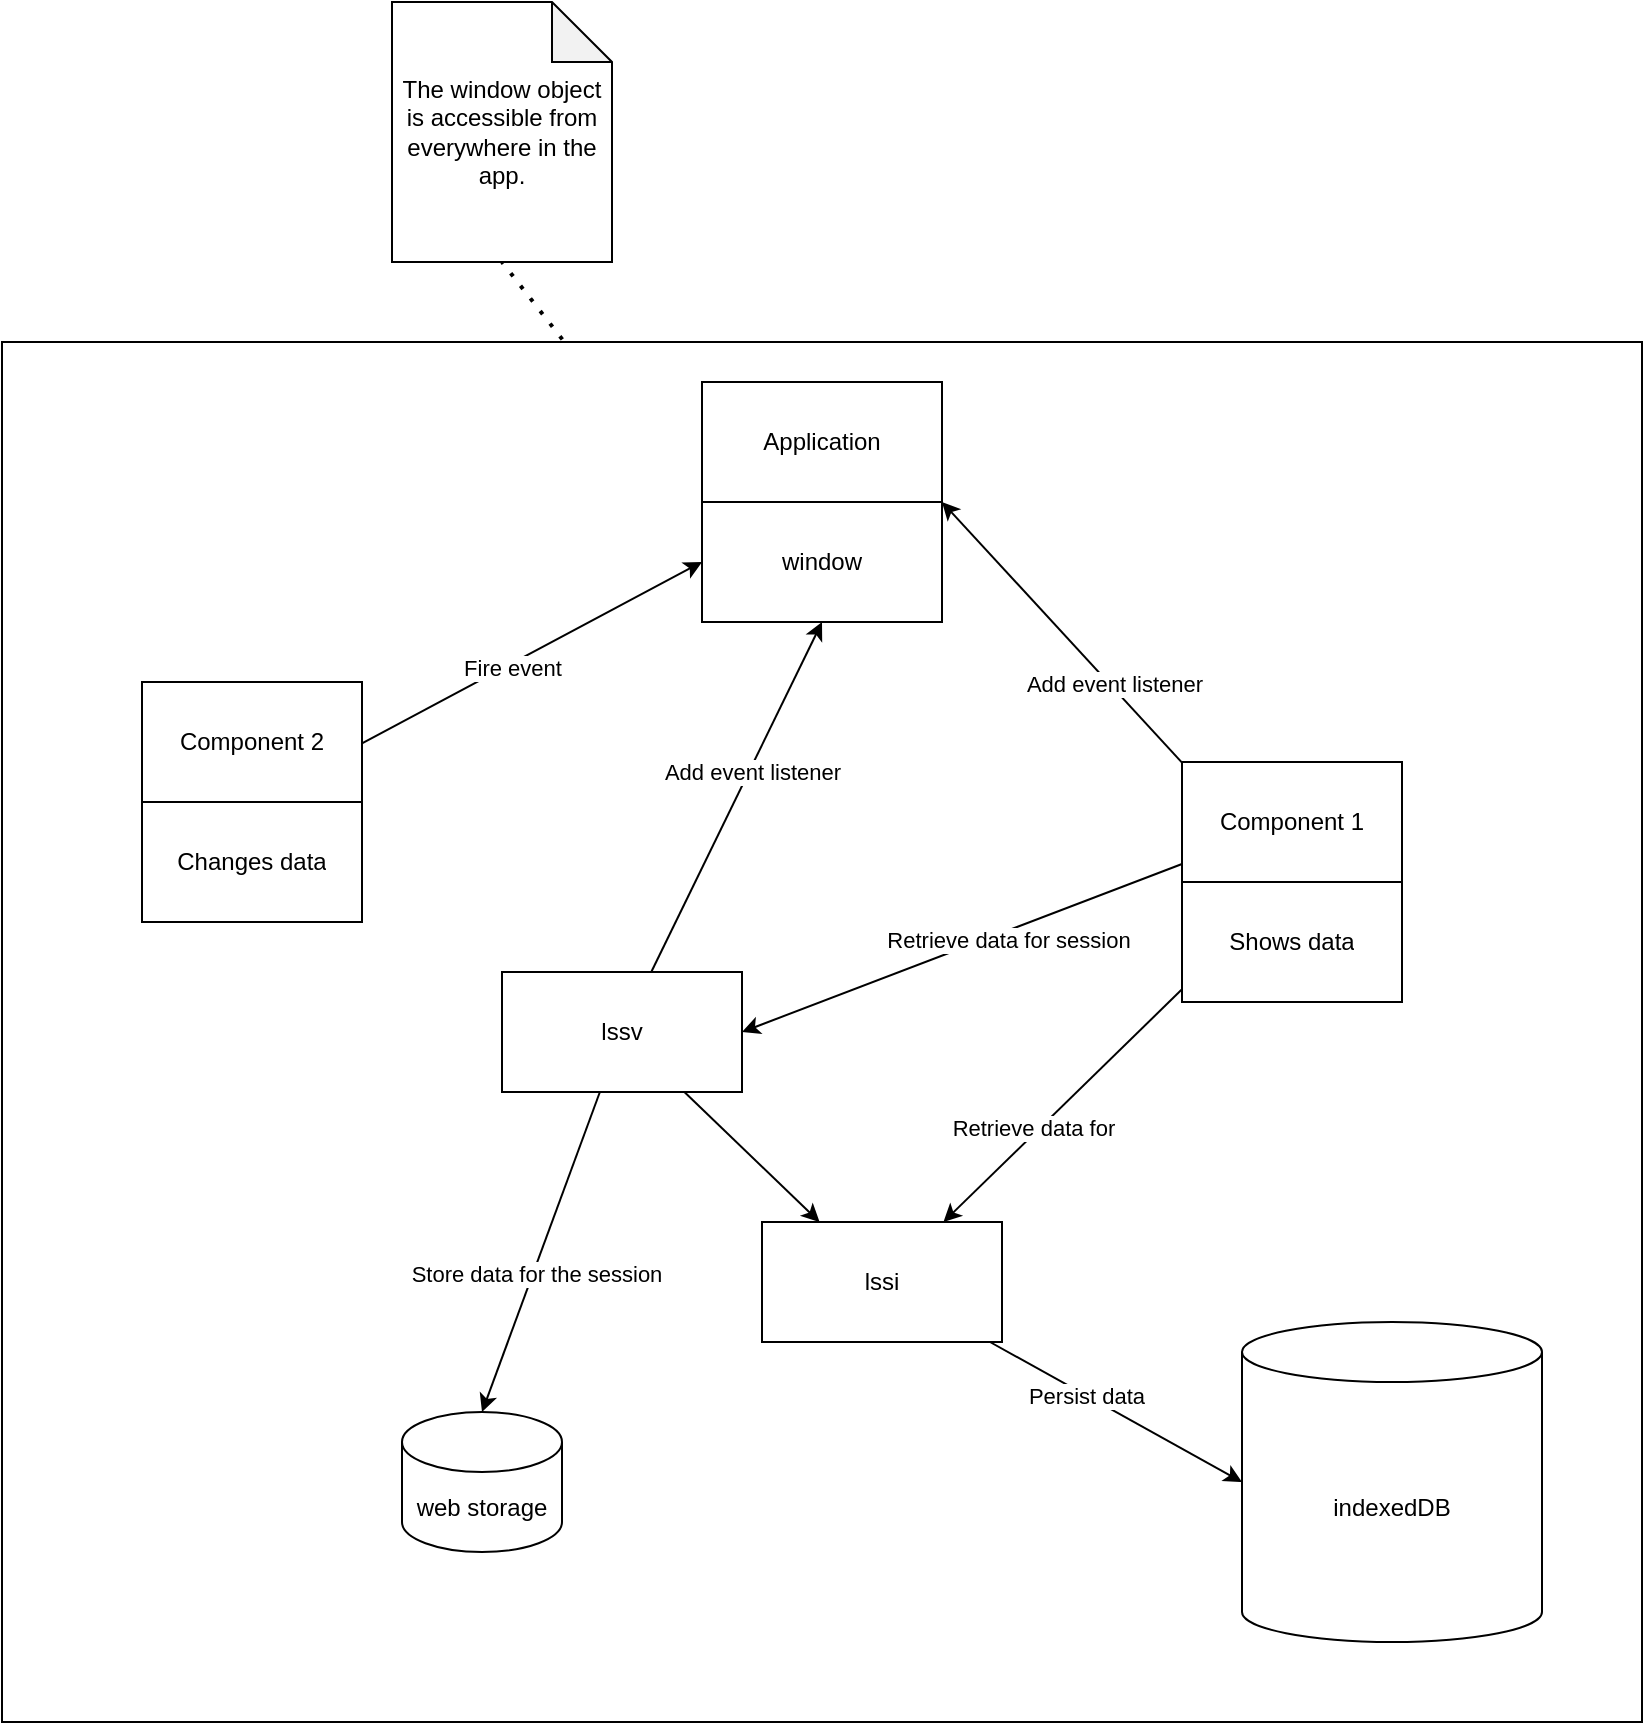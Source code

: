 <mxfile>
    <diagram id="lq0VCVBOWjCM7iQNPhut" name="Page-1">
        <mxGraphModel dx="1051" dy="515" grid="1" gridSize="10" guides="1" tooltips="1" connect="1" arrows="1" fold="1" page="1" pageScale="1" pageWidth="850" pageHeight="1100" math="0" shadow="0">
            <root>
                <mxCell id="0"/>
                <mxCell id="1" parent="0"/>
                <mxCell id="29" value="" style="endArrow=none;dashed=1;html=1;dashPattern=1 3;strokeWidth=2;exitX=-0.008;exitY=0.117;exitDx=0;exitDy=0;exitPerimeter=0;entryX=0.5;entryY=1;entryDx=0;entryDy=0;entryPerimeter=0;" parent="1" source="27" target="30" edge="1">
                    <mxGeometry width="50" height="50" relative="1" as="geometry">
                        <mxPoint x="480" y="110" as="sourcePoint"/>
                        <mxPoint x="530" y="60" as="targetPoint"/>
                    </mxGeometry>
                </mxCell>
                <mxCell id="30" value="The window object is accessible from everywhere in the app." style="shape=note;whiteSpace=wrap;html=1;backgroundOutline=1;darkOpacity=0.05;" parent="1" vertex="1">
                    <mxGeometry x="425" y="60" width="110" height="130" as="geometry"/>
                </mxCell>
                <mxCell id="32" value="" style="group" parent="1" vertex="1" connectable="0">
                    <mxGeometry x="230" y="230" width="820" height="690" as="geometry"/>
                </mxCell>
                <mxCell id="34" value="" style="group" parent="32" vertex="1" connectable="0">
                    <mxGeometry width="820" height="690" as="geometry"/>
                </mxCell>
                <mxCell id="2" value="" style="rounded=0;whiteSpace=wrap;html=1;" parent="34" vertex="1">
                    <mxGeometry width="820" height="690" as="geometry"/>
                </mxCell>
                <mxCell id="51" style="edgeStyle=none;html=1;" parent="34" source="14" target="38" edge="1">
                    <mxGeometry relative="1" as="geometry"/>
                </mxCell>
                <mxCell id="52" value="Retrieve data for&amp;nbsp;" style="edgeLabel;html=1;align=center;verticalAlign=middle;resizable=0;points=[];" parent="51" vertex="1" connectable="0">
                    <mxGeometry x="0.21" y="-2" relative="1" as="geometry">
                        <mxPoint as="offset"/>
                    </mxGeometry>
                </mxCell>
                <mxCell id="53" style="edgeStyle=none;html=1;entryX=1;entryY=1;entryDx=0;entryDy=0;" edge="1" parent="34" source="14" target="26">
                    <mxGeometry relative="1" as="geometry"/>
                </mxCell>
                <mxCell id="55" value="Add event listener" style="edgeLabel;html=1;align=center;verticalAlign=middle;resizable=0;points=[];" vertex="1" connectable="0" parent="53">
                    <mxGeometry x="-0.405" y="-2" relative="1" as="geometry">
                        <mxPoint as="offset"/>
                    </mxGeometry>
                </mxCell>
                <mxCell id="14" value="" style="shape=table;startSize=0;container=1;collapsible=0;childLayout=tableLayout;" parent="34" vertex="1">
                    <mxGeometry x="590" y="210" width="110" height="120" as="geometry"/>
                </mxCell>
                <mxCell id="15" value="" style="shape=partialRectangle;collapsible=0;dropTarget=0;pointerEvents=0;fillColor=none;top=0;left=0;bottom=0;right=0;points=[[0,0.5],[1,0.5]];portConstraint=eastwest;" parent="14" vertex="1">
                    <mxGeometry width="110" height="60" as="geometry"/>
                </mxCell>
                <mxCell id="16" value="Component 1" style="shape=partialRectangle;html=1;whiteSpace=wrap;connectable=0;overflow=hidden;fillColor=none;top=0;left=0;bottom=0;right=0;pointerEvents=1;" parent="15" vertex="1">
                    <mxGeometry width="110" height="60" as="geometry"/>
                </mxCell>
                <mxCell id="17" value="" style="shape=partialRectangle;collapsible=0;dropTarget=0;pointerEvents=0;fillColor=none;top=0;left=0;bottom=0;right=0;points=[[0,0.5],[1,0.5]];portConstraint=eastwest;" parent="14" vertex="1">
                    <mxGeometry y="60" width="110" height="60" as="geometry"/>
                </mxCell>
                <mxCell id="18" value="Shows data" style="shape=partialRectangle;html=1;whiteSpace=wrap;connectable=0;overflow=hidden;fillColor=none;top=0;left=0;bottom=0;right=0;pointerEvents=1;" parent="17" vertex="1">
                    <mxGeometry width="110" height="60" as="geometry"/>
                </mxCell>
                <mxCell id="35" style="edgeStyle=none;html=1;entryX=0;entryY=0.5;entryDx=0;entryDy=0;" parent="34" source="19" target="27" edge="1">
                    <mxGeometry relative="1" as="geometry"/>
                </mxCell>
                <mxCell id="39" value="Fire event" style="edgeLabel;html=1;align=center;verticalAlign=middle;resizable=0;points=[];" parent="35" vertex="1" connectable="0">
                    <mxGeometry x="-0.133" y="-2" relative="1" as="geometry">
                        <mxPoint as="offset"/>
                    </mxGeometry>
                </mxCell>
                <mxCell id="19" value="" style="shape=table;startSize=0;container=1;collapsible=0;childLayout=tableLayout;" parent="34" vertex="1">
                    <mxGeometry x="70" y="170" width="110" height="120" as="geometry"/>
                </mxCell>
                <mxCell id="20" value="" style="shape=partialRectangle;collapsible=0;dropTarget=0;pointerEvents=0;fillColor=none;top=0;left=0;bottom=0;right=0;points=[[0,0.5],[1,0.5]];portConstraint=eastwest;" parent="19" vertex="1">
                    <mxGeometry width="110" height="60" as="geometry"/>
                </mxCell>
                <mxCell id="21" value="Component 2" style="shape=partialRectangle;html=1;whiteSpace=wrap;connectable=0;overflow=hidden;fillColor=none;top=0;left=0;bottom=0;right=0;pointerEvents=1;" parent="20" vertex="1">
                    <mxGeometry width="110" height="60" as="geometry"/>
                </mxCell>
                <mxCell id="22" value="" style="shape=partialRectangle;collapsible=0;dropTarget=0;pointerEvents=0;fillColor=none;top=0;left=0;bottom=0;right=0;points=[[0,0.5],[1,0.5]];portConstraint=eastwest;" parent="19" vertex="1">
                    <mxGeometry y="60" width="110" height="60" as="geometry"/>
                </mxCell>
                <mxCell id="23" value="Changes data" style="shape=partialRectangle;html=1;whiteSpace=wrap;connectable=0;overflow=hidden;fillColor=none;top=0;left=0;bottom=0;right=0;pointerEvents=1;" parent="22" vertex="1">
                    <mxGeometry width="110" height="60" as="geometry"/>
                </mxCell>
                <mxCell id="24" value="indexedDB" style="shape=cylinder3;whiteSpace=wrap;html=1;boundedLbl=1;backgroundOutline=1;size=15;" parent="34" vertex="1">
                    <mxGeometry x="620" y="490" width="150" height="160" as="geometry"/>
                </mxCell>
                <mxCell id="25" value="web storage" style="shape=cylinder3;whiteSpace=wrap;html=1;boundedLbl=1;backgroundOutline=1;size=15;" parent="34" vertex="1">
                    <mxGeometry x="200" y="535" width="80" height="70" as="geometry"/>
                </mxCell>
                <mxCell id="26" value="Application" style="rounded=0;whiteSpace=wrap;html=1;" parent="34" vertex="1">
                    <mxGeometry x="350" y="20" width="120" height="60" as="geometry"/>
                </mxCell>
                <mxCell id="27" value="window" style="rounded=0;whiteSpace=wrap;html=1;" parent="34" vertex="1">
                    <mxGeometry x="350" y="80" width="120" height="60" as="geometry"/>
                </mxCell>
                <mxCell id="40" style="edgeStyle=none;html=1;entryX=0.5;entryY=1;entryDx=0;entryDy=0;" parent="34" source="36" target="27" edge="1">
                    <mxGeometry relative="1" as="geometry"/>
                </mxCell>
                <mxCell id="41" value="Add event listener" style="edgeLabel;html=1;align=center;verticalAlign=middle;resizable=0;points=[];" parent="40" vertex="1" connectable="0">
                    <mxGeometry x="0.154" y="-1" relative="1" as="geometry">
                        <mxPoint as="offset"/>
                    </mxGeometry>
                </mxCell>
                <mxCell id="42" style="edgeStyle=none;html=1;entryX=0.5;entryY=0;entryDx=0;entryDy=0;entryPerimeter=0;" parent="34" source="36" target="25" edge="1">
                    <mxGeometry relative="1" as="geometry"/>
                </mxCell>
                <mxCell id="43" value="Store data for the session" style="edgeLabel;html=1;align=center;verticalAlign=middle;resizable=0;points=[];" parent="42" vertex="1" connectable="0">
                    <mxGeometry x="0.14" relative="1" as="geometry">
                        <mxPoint x="1" as="offset"/>
                    </mxGeometry>
                </mxCell>
                <mxCell id="44" style="edgeStyle=none;html=1;" parent="34" source="36" target="38" edge="1">
                    <mxGeometry relative="1" as="geometry"/>
                </mxCell>
                <mxCell id="36" value="lssv" style="rounded=0;whiteSpace=wrap;html=1;" parent="34" vertex="1">
                    <mxGeometry x="250" y="315" width="120" height="60" as="geometry"/>
                </mxCell>
                <mxCell id="45" style="edgeStyle=none;html=1;entryX=0;entryY=0.5;entryDx=0;entryDy=0;entryPerimeter=0;" parent="34" source="38" target="24" edge="1">
                    <mxGeometry relative="1" as="geometry"/>
                </mxCell>
                <mxCell id="46" value="Persist data" style="edgeLabel;html=1;align=center;verticalAlign=middle;resizable=0;points=[];" parent="45" vertex="1" connectable="0">
                    <mxGeometry x="-0.236" relative="1" as="geometry">
                        <mxPoint as="offset"/>
                    </mxGeometry>
                </mxCell>
                <mxCell id="38" value="lssi" style="rounded=0;whiteSpace=wrap;html=1;" parent="34" vertex="1">
                    <mxGeometry x="380" y="440" width="120" height="60" as="geometry"/>
                </mxCell>
                <mxCell id="49" style="edgeStyle=none;html=1;entryX=1;entryY=0.5;entryDx=0;entryDy=0;" parent="34" source="15" target="36" edge="1">
                    <mxGeometry relative="1" as="geometry"/>
                </mxCell>
                <mxCell id="50" value="Retrieve data for session" style="edgeLabel;html=1;align=center;verticalAlign=middle;resizable=0;points=[];" parent="49" vertex="1" connectable="0">
                    <mxGeometry x="0.424" y="3" relative="1" as="geometry">
                        <mxPoint x="68" y="-25" as="offset"/>
                    </mxGeometry>
                </mxCell>
            </root>
        </mxGraphModel>
    </diagram>
</mxfile>